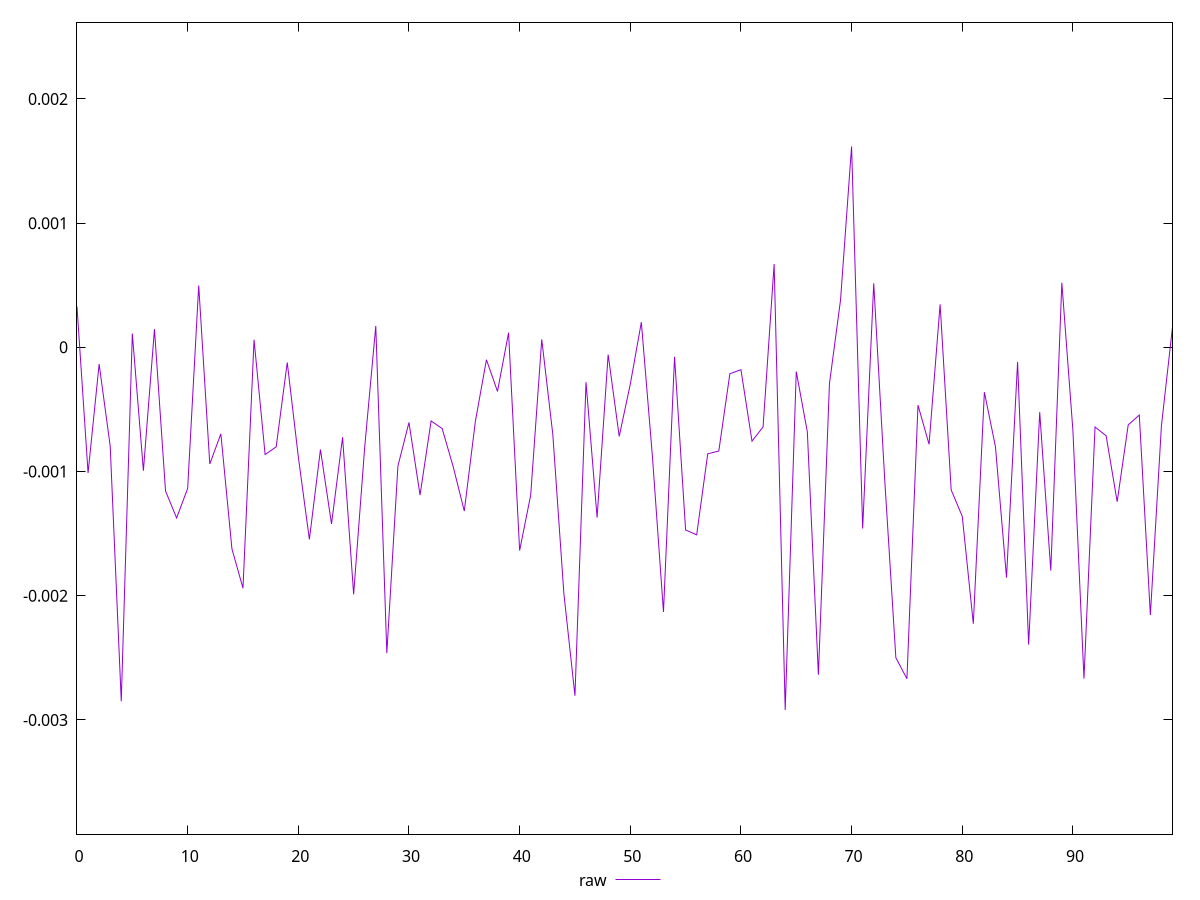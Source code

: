 reset

$raw <<EOF
0 0.0003273691374989868
1 -0.0010113465050534635
2 -0.0001344358897223355
3 -0.0007953435780983995
4 -0.0028492686297163904
5 0.0001110123815355732
6 -0.0009934915624472893
7 0.000146345834661403
8 -0.001156747527839562
9 -0.001373877817097667
10 -0.0011362672494194801
11 0.0004976086258844589
12 -0.0009389962157132184
13 -0.0006969263668218887
14 -0.0016224106027304661
15 -0.0019396091747404878
16 0.00006088069895446163
17 -0.0008632932243528721
18 -0.0008014099986483212
19 -0.00012155769279768164
20 -0.0008816880759530785
21 -0.0015467732843695778
22 -0.0008230826197854355
23 -0.001421855978321189
24 -0.0007242425442070307
25 -0.0019886259883504856
26 -0.0008036439494985518
27 0.0001717597962645659
28 -0.0024624622417264885
29 -0.0009561534837978655
30 -0.0006050175839913393
31 -0.00118936610397231
32 -0.0005929171153268006
33 -0.0006540147166500268
34 -0.0009624430072844706
35 -0.0013181097081321493
36 -0.0005964673649527255
37 -0.00009948939357117964
38 -0.0003548000771433843
39 0.0001177097760825932
40 -0.0016361505047481587
41 -0.0011898753561822503
42 0.00006375885718970936
43 -0.0007020835156978502
44 -0.0019840765179248224
45 -0.002805851041331918
46 -0.00028091413392044987
47 -0.0013705927750749733
48 -0.000058117339729325813
49 -0.0007172037706616771
50 -0.0002966432055258386
51 0.00020229052730106473
52 -0.0008784111185440299
53 -0.0021307363589188875
54 -0.0000763845050389636
55 -0.0014707734336922838
56 -0.0015099633645680357
57 -0.0008575096105092009
58 -0.0008348083826098821
59 -0.0002122962571283818
60 -0.00017988106105428086
61 -0.000755453334028143
62 -0.000640895896968903
63 0.0006709027244320917
64 -0.002920053734437449
65 -0.0001949121973612175
66 -0.0006804957576852858
67 -0.0026368625808379665
68 -0.00029127061615911857
69 0.0003806007860664304
70 0.0016176667033985111
71 -0.0014589691320363793
72 0.0005156605824090013
73 -0.001074885066092189
74 -0.0024996851683296724
75 -0.0026686402191589643
76 -0.0004654347023297742
77 -0.0007808919918083732
78 0.00034593857422309665
79 -0.0011486845559214212
80 -0.0013606844795868809
81 -0.0022258991245684297
82 -0.00036108491280158054
83 -0.0008000356171858778
84 -0.0018541952463024633
85 -0.00011838309227959893
86 -0.0023941883465096693
87 -0.0005216878791825322
88 -0.0017975679899970773
89 0.0005199807014276039
90 -0.000669529543659457
91 -0.0026675917999472347
92 -0.000642038817631875
93 -0.0007115031025785826
94 -0.001243227016831909
95 -0.0006237714014976179
96 -0.0005452041722645587
97 -0.002155652430729292
98 -0.0006307476030553691
99 0.00016343073681256842
EOF

set key outside below
set xrange [0:99]
set yrange [-0.003920053734437449:0.002617666703398511]
set trange [-0.003920053734437449:0.002617666703398511]
set terminal svg size 640, 500 enhanced background rgb 'white'
set output "report_00008_2021-01-22T20:58:29.167/meta/score-difference/samples/pages+cached/raw/values.svg"

plot $raw title "raw" with line

reset
